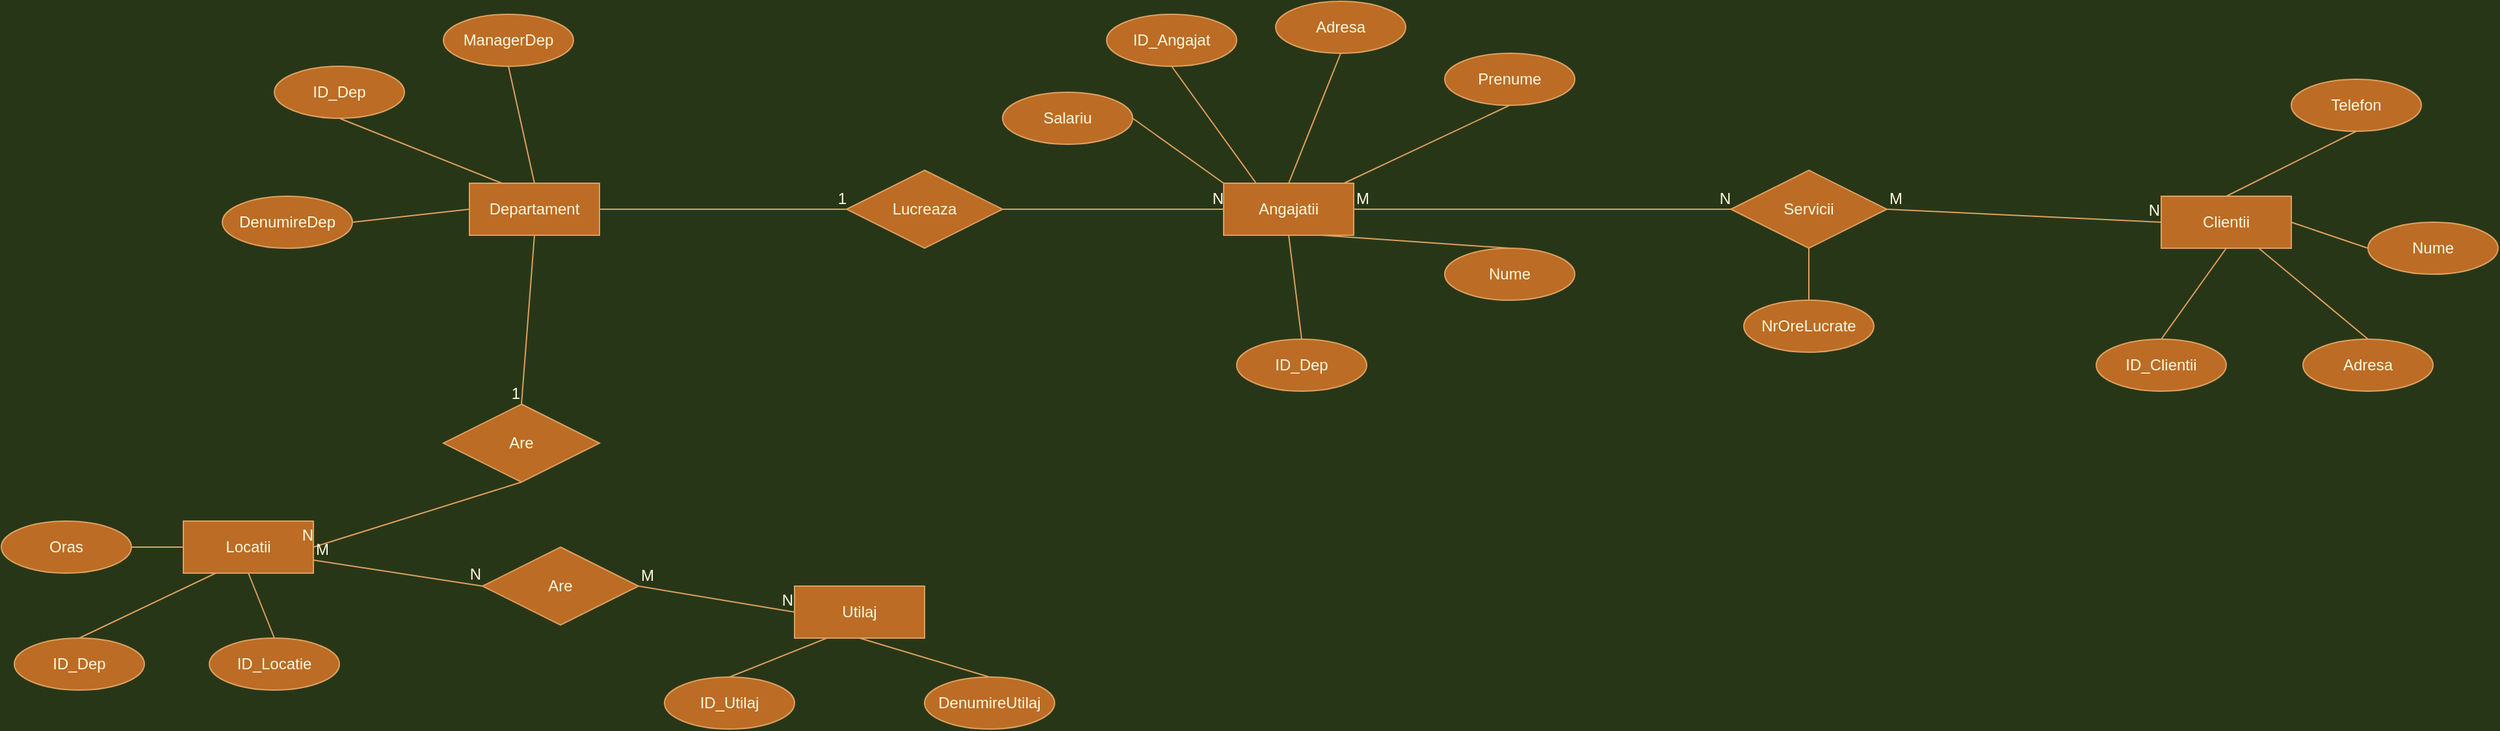 <mxfile version="16.3.0" type="device"><diagram id="1uXh0q4K7a6Oou_1YfMj" name="Page-1"><mxGraphModel dx="2903" dy="1158" grid="1" gridSize="10" guides="1" tooltips="1" connect="1" arrows="1" fold="1" page="1" pageScale="1" pageWidth="827" pageHeight="1169" background="#283618" math="0" shadow="0"><root><mxCell id="0"/><mxCell id="1" parent="0"/><mxCell id="eA9oNsc_dQt0zc4idcHk-2" value="Departament" style="whiteSpace=wrap;html=1;align=center;fillColor=#BC6C25;strokeColor=#DDA15E;fontColor=#FEFAE0;" parent="1" vertex="1"><mxGeometry x="-60" y="170" width="100" height="40" as="geometry"/></mxCell><mxCell id="eA9oNsc_dQt0zc4idcHk-3" value="ID_Dep" style="ellipse;whiteSpace=wrap;html=1;align=center;fillColor=#BC6C25;strokeColor=#DDA15E;fontColor=#FEFAE0;" parent="1" vertex="1"><mxGeometry x="-210" y="80" width="100" height="40" as="geometry"/></mxCell><mxCell id="eA9oNsc_dQt0zc4idcHk-4" value="ManagerDep" style="ellipse;whiteSpace=wrap;html=1;align=center;fillColor=#BC6C25;strokeColor=#DDA15E;fontColor=#FEFAE0;" parent="1" vertex="1"><mxGeometry x="-80" y="40" width="100" height="40" as="geometry"/></mxCell><mxCell id="eA9oNsc_dQt0zc4idcHk-5" value="DenumireDep" style="ellipse;whiteSpace=wrap;html=1;align=center;fillColor=#BC6C25;strokeColor=#DDA15E;fontColor=#FEFAE0;" parent="1" vertex="1"><mxGeometry x="-250" y="180" width="100" height="40" as="geometry"/></mxCell><mxCell id="eA9oNsc_dQt0zc4idcHk-7" value="Lucreaza" style="shape=rhombus;perimeter=rhombusPerimeter;whiteSpace=wrap;html=1;align=center;fillColor=#BC6C25;strokeColor=#DDA15E;fontColor=#FEFAE0;" parent="1" vertex="1"><mxGeometry x="230" y="160" width="120" height="60" as="geometry"/></mxCell><mxCell id="eA9oNsc_dQt0zc4idcHk-8" value="Angajatii" style="whiteSpace=wrap;html=1;align=center;fillColor=#BC6C25;strokeColor=#DDA15E;fontColor=#FEFAE0;" parent="1" vertex="1"><mxGeometry x="520" y="170" width="100" height="40" as="geometry"/></mxCell><mxCell id="amKgvb6wCxiyMdewsVkc-1" value="Nume" style="ellipse;whiteSpace=wrap;html=1;align=center;fillColor=#BC6C25;strokeColor=#DDA15E;fontColor=#FEFAE0;" parent="1" vertex="1"><mxGeometry x="690" y="220" width="100" height="40" as="geometry"/></mxCell><mxCell id="amKgvb6wCxiyMdewsVkc-2" value="Prenume" style="ellipse;whiteSpace=wrap;html=1;align=center;fillColor=#BC6C25;strokeColor=#DDA15E;fontColor=#FEFAE0;" parent="1" vertex="1"><mxGeometry x="690" y="70" width="100" height="40" as="geometry"/></mxCell><mxCell id="amKgvb6wCxiyMdewsVkc-3" value="ID_Angajat" style="ellipse;whiteSpace=wrap;html=1;align=center;fillColor=#BC6C25;strokeColor=#DDA15E;fontColor=#FEFAE0;" parent="1" vertex="1"><mxGeometry x="430" y="40" width="100" height="40" as="geometry"/></mxCell><mxCell id="amKgvb6wCxiyMdewsVkc-8" value="" style="endArrow=none;html=1;rounded=0;entryX=0.5;entryY=1;entryDx=0;entryDy=0;exitX=0.25;exitY=0;exitDx=0;exitDy=0;labelBackgroundColor=#283618;strokeColor=#DDA15E;fontColor=#FEFAE0;" parent="1" source="eA9oNsc_dQt0zc4idcHk-8" target="amKgvb6wCxiyMdewsVkc-3" edge="1"><mxGeometry width="50" height="50" relative="1" as="geometry"><mxPoint x="380" y="320" as="sourcePoint"/><mxPoint x="430" y="270" as="targetPoint"/></mxGeometry></mxCell><mxCell id="amKgvb6wCxiyMdewsVkc-10" value="" style="endArrow=none;html=1;rounded=0;entryX=0.5;entryY=0;entryDx=0;entryDy=0;exitX=0.75;exitY=1;exitDx=0;exitDy=0;labelBackgroundColor=#283618;strokeColor=#DDA15E;fontColor=#FEFAE0;" parent="1" source="eA9oNsc_dQt0zc4idcHk-8" target="amKgvb6wCxiyMdewsVkc-1" edge="1"><mxGeometry width="50" height="50" relative="1" as="geometry"><mxPoint x="380" y="320" as="sourcePoint"/><mxPoint x="430" y="270" as="targetPoint"/></mxGeometry></mxCell><mxCell id="amKgvb6wCxiyMdewsVkc-11" value="" style="endArrow=none;html=1;rounded=0;entryX=0.5;entryY=1;entryDx=0;entryDy=0;labelBackgroundColor=#283618;strokeColor=#DDA15E;fontColor=#FEFAE0;" parent="1" source="eA9oNsc_dQt0zc4idcHk-8" target="amKgvb6wCxiyMdewsVkc-2" edge="1"><mxGeometry width="50" height="50" relative="1" as="geometry"><mxPoint x="380" y="320" as="sourcePoint"/><mxPoint x="430" y="270" as="targetPoint"/></mxGeometry></mxCell><mxCell id="amKgvb6wCxiyMdewsVkc-12" value="" style="endArrow=none;html=1;rounded=0;exitX=0.5;exitY=1;exitDx=0;exitDy=0;entryX=0.25;entryY=0;entryDx=0;entryDy=0;labelBackgroundColor=#283618;strokeColor=#DDA15E;fontColor=#FEFAE0;" parent="1" source="eA9oNsc_dQt0zc4idcHk-3" target="eA9oNsc_dQt0zc4idcHk-2" edge="1"><mxGeometry width="50" height="50" relative="1" as="geometry"><mxPoint x="380" y="320" as="sourcePoint"/><mxPoint x="430" y="270" as="targetPoint"/></mxGeometry></mxCell><mxCell id="amKgvb6wCxiyMdewsVkc-13" value="" style="endArrow=none;html=1;rounded=0;exitX=0.5;exitY=1;exitDx=0;exitDy=0;entryX=0.5;entryY=0;entryDx=0;entryDy=0;labelBackgroundColor=#283618;strokeColor=#DDA15E;fontColor=#FEFAE0;" parent="1" source="eA9oNsc_dQt0zc4idcHk-4" target="eA9oNsc_dQt0zc4idcHk-2" edge="1"><mxGeometry width="50" height="50" relative="1" as="geometry"><mxPoint x="380" y="320" as="sourcePoint"/><mxPoint x="430" y="270" as="targetPoint"/></mxGeometry></mxCell><mxCell id="amKgvb6wCxiyMdewsVkc-14" value="" style="endArrow=none;html=1;rounded=0;exitX=1;exitY=0.5;exitDx=0;exitDy=0;entryX=0;entryY=0.5;entryDx=0;entryDy=0;labelBackgroundColor=#283618;strokeColor=#DDA15E;fontColor=#FEFAE0;" parent="1" source="eA9oNsc_dQt0zc4idcHk-5" target="eA9oNsc_dQt0zc4idcHk-2" edge="1"><mxGeometry width="50" height="50" relative="1" as="geometry"><mxPoint x="380" y="320" as="sourcePoint"/><mxPoint x="430" y="270" as="targetPoint"/></mxGeometry></mxCell><mxCell id="amKgvb6wCxiyMdewsVkc-20" value="Adresa" style="ellipse;whiteSpace=wrap;html=1;align=center;fillColor=#BC6C25;strokeColor=#DDA15E;fontColor=#FEFAE0;" parent="1" vertex="1"><mxGeometry x="560" y="30" width="100" height="40" as="geometry"/></mxCell><mxCell id="amKgvb6wCxiyMdewsVkc-21" value="" style="endArrow=none;html=1;rounded=0;entryX=0.5;entryY=1;entryDx=0;entryDy=0;exitX=0.5;exitY=0;exitDx=0;exitDy=0;labelBackgroundColor=#283618;strokeColor=#DDA15E;fontColor=#FEFAE0;" parent="1" source="eA9oNsc_dQt0zc4idcHk-8" target="amKgvb6wCxiyMdewsVkc-20" edge="1"><mxGeometry relative="1" as="geometry"><mxPoint x="330" y="300" as="sourcePoint"/><mxPoint x="490" y="300" as="targetPoint"/></mxGeometry></mxCell><mxCell id="amKgvb6wCxiyMdewsVkc-22" value="Salariu" style="ellipse;whiteSpace=wrap;html=1;align=center;fillColor=#BC6C25;strokeColor=#DDA15E;fontColor=#FEFAE0;" parent="1" vertex="1"><mxGeometry x="350" y="100" width="100" height="40" as="geometry"/></mxCell><mxCell id="amKgvb6wCxiyMdewsVkc-24" value="Are" style="shape=rhombus;perimeter=rhombusPerimeter;whiteSpace=wrap;html=1;align=center;fillColor=#BC6C25;strokeColor=#DDA15E;fontColor=#FEFAE0;" parent="1" vertex="1"><mxGeometry x="-80" y="340" width="120" height="60" as="geometry"/></mxCell><mxCell id="amKgvb6wCxiyMdewsVkc-27" value="Locatii" style="whiteSpace=wrap;html=1;align=center;fillColor=#BC6C25;strokeColor=#DDA15E;fontColor=#FEFAE0;" parent="1" vertex="1"><mxGeometry x="-280" y="430" width="100" height="40" as="geometry"/></mxCell><mxCell id="amKgvb6wCxiyMdewsVkc-30" value="ID_Dep" style="ellipse;whiteSpace=wrap;html=1;align=center;fillColor=#BC6C25;strokeColor=#DDA15E;fontColor=#FEFAE0;" parent="1" vertex="1"><mxGeometry x="-410" y="520" width="100" height="40" as="geometry"/></mxCell><mxCell id="amKgvb6wCxiyMdewsVkc-31" value="ID_Locatie" style="ellipse;whiteSpace=wrap;html=1;align=center;fillColor=#BC6C25;strokeColor=#DDA15E;fontColor=#FEFAE0;" parent="1" vertex="1"><mxGeometry x="-260" y="520" width="100" height="40" as="geometry"/></mxCell><mxCell id="amKgvb6wCxiyMdewsVkc-32" value="" style="endArrow=none;html=1;rounded=0;labelBackgroundColor=#283618;strokeColor=#DDA15E;fontColor=#FEFAE0;exitX=0.5;exitY=0;exitDx=0;exitDy=0;entryX=0.5;entryY=1;entryDx=0;entryDy=0;" parent="1" source="amKgvb6wCxiyMdewsVkc-31" target="amKgvb6wCxiyMdewsVkc-27" edge="1"><mxGeometry relative="1" as="geometry"><mxPoint x="140" y="350" as="sourcePoint"/><mxPoint x="300" y="350" as="targetPoint"/></mxGeometry></mxCell><mxCell id="amKgvb6wCxiyMdewsVkc-34" value="" style="endArrow=none;html=1;rounded=0;labelBackgroundColor=#283618;strokeColor=#DDA15E;fontColor=#FEFAE0;exitX=0.5;exitY=0;exitDx=0;exitDy=0;entryX=0.25;entryY=1;entryDx=0;entryDy=0;" parent="1" source="amKgvb6wCxiyMdewsVkc-30" target="amKgvb6wCxiyMdewsVkc-27" edge="1"><mxGeometry relative="1" as="geometry"><mxPoint x="140" y="350" as="sourcePoint"/><mxPoint x="300" y="350" as="targetPoint"/></mxGeometry></mxCell><mxCell id="amKgvb6wCxiyMdewsVkc-39" value="" style="endArrow=none;html=1;rounded=0;sketch=0;fontColor=#FEFAE0;strokeColor=#DDA15E;fillColor=#BC6C25;curved=0;exitX=0.5;exitY=1;exitDx=0;exitDy=0;entryX=1;entryY=0.5;entryDx=0;entryDy=0;" parent="1" source="amKgvb6wCxiyMdewsVkc-24" target="amKgvb6wCxiyMdewsVkc-27" edge="1"><mxGeometry relative="1" as="geometry"><mxPoint x="140" y="350" as="sourcePoint"/><mxPoint x="300" y="350" as="targetPoint"/></mxGeometry></mxCell><mxCell id="amKgvb6wCxiyMdewsVkc-40" value="N" style="resizable=0;html=1;align=right;verticalAlign=bottom;rounded=0;sketch=0;fontColor=#FEFAE0;strokeColor=#DDA15E;fillColor=#BC6C25;" parent="amKgvb6wCxiyMdewsVkc-39" connectable="0" vertex="1"><mxGeometry x="1" relative="1" as="geometry"/></mxCell><mxCell id="amKgvb6wCxiyMdewsVkc-41" value="" style="endArrow=none;html=1;rounded=0;sketch=0;fontColor=#FEFAE0;strokeColor=#DDA15E;fillColor=#BC6C25;curved=0;entryX=0.5;entryY=0;entryDx=0;entryDy=0;exitX=0.5;exitY=1;exitDx=0;exitDy=0;" parent="1" source="eA9oNsc_dQt0zc4idcHk-2" target="amKgvb6wCxiyMdewsVkc-24" edge="1"><mxGeometry relative="1" as="geometry"><mxPoint x="140" y="350" as="sourcePoint"/><mxPoint x="80" y="360" as="targetPoint"/></mxGeometry></mxCell><mxCell id="amKgvb6wCxiyMdewsVkc-42" value="1" style="resizable=0;html=1;align=right;verticalAlign=bottom;rounded=0;sketch=0;fontColor=#FEFAE0;strokeColor=#DDA15E;fillColor=#BC6C25;" parent="amKgvb6wCxiyMdewsVkc-41" connectable="0" vertex="1"><mxGeometry x="1" relative="1" as="geometry"/></mxCell><mxCell id="amKgvb6wCxiyMdewsVkc-46" value="" style="endArrow=none;html=1;rounded=0;sketch=0;fontColor=#FEFAE0;strokeColor=#DDA15E;fillColor=#BC6C25;curved=0;exitX=1;exitY=0.5;exitDx=0;exitDy=0;entryX=0;entryY=0.5;entryDx=0;entryDy=0;" parent="1" source="eA9oNsc_dQt0zc4idcHk-2" target="eA9oNsc_dQt0zc4idcHk-7" edge="1"><mxGeometry relative="1" as="geometry"><mxPoint x="140" y="350" as="sourcePoint"/><mxPoint x="300" y="350" as="targetPoint"/></mxGeometry></mxCell><mxCell id="amKgvb6wCxiyMdewsVkc-47" value="1" style="resizable=0;html=1;align=right;verticalAlign=bottom;rounded=0;sketch=0;fontColor=#FEFAE0;strokeColor=#DDA15E;fillColor=#BC6C25;" parent="amKgvb6wCxiyMdewsVkc-46" connectable="0" vertex="1"><mxGeometry x="1" relative="1" as="geometry"/></mxCell><mxCell id="amKgvb6wCxiyMdewsVkc-48" value="" style="endArrow=none;html=1;rounded=0;sketch=0;fontColor=#FEFAE0;strokeColor=#DDA15E;fillColor=#BC6C25;curved=0;exitX=1;exitY=0.5;exitDx=0;exitDy=0;entryX=0;entryY=0.5;entryDx=0;entryDy=0;" parent="1" source="eA9oNsc_dQt0zc4idcHk-7" target="eA9oNsc_dQt0zc4idcHk-8" edge="1"><mxGeometry relative="1" as="geometry"><mxPoint x="140" y="350" as="sourcePoint"/><mxPoint x="300" y="350" as="targetPoint"/></mxGeometry></mxCell><mxCell id="amKgvb6wCxiyMdewsVkc-49" value="N" style="resizable=0;html=1;align=right;verticalAlign=bottom;rounded=0;sketch=0;fontColor=#FEFAE0;strokeColor=#DDA15E;fillColor=#BC6C25;" parent="amKgvb6wCxiyMdewsVkc-48" connectable="0" vertex="1"><mxGeometry x="1" relative="1" as="geometry"/></mxCell><mxCell id="amKgvb6wCxiyMdewsVkc-50" value="" style="endArrow=none;html=1;rounded=0;sketch=0;fontColor=#FEFAE0;strokeColor=#DDA15E;fillColor=#BC6C25;curved=0;entryX=1;entryY=0.5;entryDx=0;entryDy=0;exitX=0;exitY=0;exitDx=0;exitDy=0;" parent="1" source="eA9oNsc_dQt0zc4idcHk-8" target="amKgvb6wCxiyMdewsVkc-22" edge="1"><mxGeometry relative="1" as="geometry"><mxPoint x="140" y="350" as="sourcePoint"/><mxPoint x="300" y="350" as="targetPoint"/></mxGeometry></mxCell><mxCell id="amKgvb6wCxiyMdewsVkc-62" value="Clientii" style="whiteSpace=wrap;html=1;align=center;rounded=0;sketch=0;fontColor=#FEFAE0;strokeColor=#DDA15E;fillColor=#BC6C25;" parent="1" vertex="1"><mxGeometry x="1241" y="180" width="100" height="40" as="geometry"/></mxCell><mxCell id="amKgvb6wCxiyMdewsVkc-63" value="Adresa" style="ellipse;whiteSpace=wrap;html=1;align=center;rounded=0;sketch=0;fontColor=#FEFAE0;strokeColor=#DDA15E;fillColor=#BC6C25;" parent="1" vertex="1"><mxGeometry x="1350" y="290" width="100" height="40" as="geometry"/></mxCell><mxCell id="amKgvb6wCxiyMdewsVkc-64" value="Nume" style="ellipse;whiteSpace=wrap;html=1;align=center;rounded=0;sketch=0;fontColor=#FEFAE0;strokeColor=#DDA15E;fillColor=#BC6C25;" parent="1" vertex="1"><mxGeometry x="1400" y="200" width="100" height="40" as="geometry"/></mxCell><mxCell id="amKgvb6wCxiyMdewsVkc-65" value="Telefon" style="ellipse;whiteSpace=wrap;html=1;align=center;rounded=0;sketch=0;fontColor=#FEFAE0;strokeColor=#DDA15E;fillColor=#BC6C25;" parent="1" vertex="1"><mxGeometry x="1341" y="90" width="100" height="40" as="geometry"/></mxCell><mxCell id="amKgvb6wCxiyMdewsVkc-66" value="ID_Dep" style="ellipse;whiteSpace=wrap;html=1;align=center;rounded=0;sketch=0;fontColor=#FEFAE0;strokeColor=#DDA15E;fillColor=#BC6C25;" parent="1" vertex="1"><mxGeometry x="530" y="290" width="100" height="40" as="geometry"/></mxCell><mxCell id="amKgvb6wCxiyMdewsVkc-67" value="" style="endArrow=none;html=1;rounded=0;sketch=0;fontColor=#FEFAE0;strokeColor=#DDA15E;fillColor=#BC6C25;curved=0;entryX=0.5;entryY=0;entryDx=0;entryDy=0;exitX=0.5;exitY=1;exitDx=0;exitDy=0;" parent="1" source="eA9oNsc_dQt0zc4idcHk-8" target="amKgvb6wCxiyMdewsVkc-66" edge="1"><mxGeometry relative="1" as="geometry"><mxPoint x="300" y="350" as="sourcePoint"/><mxPoint x="460" y="350" as="targetPoint"/></mxGeometry></mxCell><mxCell id="amKgvb6wCxiyMdewsVkc-72" value="ID_Clientii" style="ellipse;whiteSpace=wrap;html=1;align=center;rounded=0;sketch=0;fontColor=#FEFAE0;strokeColor=#DDA15E;fillColor=#BC6C25;" parent="1" vertex="1"><mxGeometry x="1191" y="290" width="100" height="40" as="geometry"/></mxCell><mxCell id="amKgvb6wCxiyMdewsVkc-73" value="" style="endArrow=none;html=1;rounded=0;sketch=0;fontColor=#FEFAE0;strokeColor=#DDA15E;fillColor=#BC6C25;curved=0;entryX=0.5;entryY=0;entryDx=0;entryDy=0;exitX=0.5;exitY=1;exitDx=0;exitDy=0;" parent="1" source="amKgvb6wCxiyMdewsVkc-62" target="amKgvb6wCxiyMdewsVkc-72" edge="1"><mxGeometry relative="1" as="geometry"><mxPoint x="890" y="350" as="sourcePoint"/><mxPoint x="1050" y="350" as="targetPoint"/></mxGeometry></mxCell><mxCell id="amKgvb6wCxiyMdewsVkc-74" value="Servicii" style="shape=rhombus;perimeter=rhombusPerimeter;whiteSpace=wrap;html=1;align=center;rounded=0;sketch=0;fontColor=#FEFAE0;strokeColor=#DDA15E;fillColor=#BC6C25;" parent="1" vertex="1"><mxGeometry x="910" y="160" width="120" height="60" as="geometry"/></mxCell><mxCell id="amKgvb6wCxiyMdewsVkc-75" value="" style="endArrow=none;html=1;rounded=0;sketch=0;fontColor=#FEFAE0;strokeColor=#DDA15E;fillColor=#BC6C25;curved=0;exitX=1;exitY=0.5;exitDx=0;exitDy=0;entryX=0;entryY=0.5;entryDx=0;entryDy=0;" parent="1" source="eA9oNsc_dQt0zc4idcHk-8" target="amKgvb6wCxiyMdewsVkc-74" edge="1"><mxGeometry relative="1" as="geometry"><mxPoint x="900" y="350" as="sourcePoint"/><mxPoint x="1060" y="350" as="targetPoint"/></mxGeometry></mxCell><mxCell id="amKgvb6wCxiyMdewsVkc-76" value="M" style="resizable=0;html=1;align=left;verticalAlign=bottom;rounded=0;sketch=0;fontColor=#FEFAE0;strokeColor=#DDA15E;fillColor=#BC6C25;" parent="amKgvb6wCxiyMdewsVkc-75" connectable="0" vertex="1"><mxGeometry x="-1" relative="1" as="geometry"/></mxCell><mxCell id="amKgvb6wCxiyMdewsVkc-77" value="N" style="resizable=0;html=1;align=right;verticalAlign=bottom;rounded=0;sketch=0;fontColor=#FEFAE0;strokeColor=#DDA15E;fillColor=#BC6C25;" parent="amKgvb6wCxiyMdewsVkc-75" connectable="0" vertex="1"><mxGeometry x="1" relative="1" as="geometry"/></mxCell><mxCell id="amKgvb6wCxiyMdewsVkc-78" value="" style="endArrow=none;html=1;rounded=0;sketch=0;fontColor=#FEFAE0;strokeColor=#DDA15E;fillColor=#BC6C25;curved=0;exitX=1;exitY=0.5;exitDx=0;exitDy=0;entryX=0;entryY=0.5;entryDx=0;entryDy=0;" parent="1" source="amKgvb6wCxiyMdewsVkc-74" target="amKgvb6wCxiyMdewsVkc-62" edge="1"><mxGeometry relative="1" as="geometry"><mxPoint x="900" y="350" as="sourcePoint"/><mxPoint x="1060" y="350" as="targetPoint"/></mxGeometry></mxCell><mxCell id="amKgvb6wCxiyMdewsVkc-79" value="M" style="resizable=0;html=1;align=left;verticalAlign=bottom;rounded=0;sketch=0;fontColor=#FEFAE0;strokeColor=#DDA15E;fillColor=#BC6C25;" parent="amKgvb6wCxiyMdewsVkc-78" connectable="0" vertex="1"><mxGeometry x="-1" relative="1" as="geometry"/></mxCell><mxCell id="amKgvb6wCxiyMdewsVkc-80" value="N" style="resizable=0;html=1;align=right;verticalAlign=bottom;rounded=0;sketch=0;fontColor=#FEFAE0;strokeColor=#DDA15E;fillColor=#BC6C25;" parent="amKgvb6wCxiyMdewsVkc-78" connectable="0" vertex="1"><mxGeometry x="1" relative="1" as="geometry"/></mxCell><mxCell id="amKgvb6wCxiyMdewsVkc-81" value="" style="endArrow=none;html=1;rounded=0;sketch=0;fontColor=#FEFAE0;strokeColor=#DDA15E;fillColor=#BC6C25;curved=0;entryX=0.5;entryY=0;entryDx=0;entryDy=0;exitX=0.75;exitY=1;exitDx=0;exitDy=0;" parent="1" source="amKgvb6wCxiyMdewsVkc-62" target="amKgvb6wCxiyMdewsVkc-63" edge="1"><mxGeometry relative="1" as="geometry"><mxPoint x="690" y="350" as="sourcePoint"/><mxPoint x="850" y="350" as="targetPoint"/></mxGeometry></mxCell><mxCell id="amKgvb6wCxiyMdewsVkc-82" value="" style="endArrow=none;html=1;rounded=0;sketch=0;fontColor=#FEFAE0;strokeColor=#DDA15E;fillColor=#BC6C25;curved=0;entryX=0;entryY=0.5;entryDx=0;entryDy=0;exitX=1;exitY=0.5;exitDx=0;exitDy=0;" parent="1" source="amKgvb6wCxiyMdewsVkc-62" target="amKgvb6wCxiyMdewsVkc-64" edge="1"><mxGeometry relative="1" as="geometry"><mxPoint x="690" y="350" as="sourcePoint"/><mxPoint x="850" y="350" as="targetPoint"/></mxGeometry></mxCell><mxCell id="amKgvb6wCxiyMdewsVkc-84" value="" style="endArrow=none;html=1;rounded=0;sketch=0;fontColor=#FEFAE0;strokeColor=#DDA15E;fillColor=#BC6C25;curved=0;entryX=0.5;entryY=1;entryDx=0;entryDy=0;exitX=0.5;exitY=0;exitDx=0;exitDy=0;" parent="1" source="amKgvb6wCxiyMdewsVkc-62" target="amKgvb6wCxiyMdewsVkc-65" edge="1"><mxGeometry relative="1" as="geometry"><mxPoint x="710" y="350" as="sourcePoint"/><mxPoint x="870" y="350" as="targetPoint"/></mxGeometry></mxCell><mxCell id="amKgvb6wCxiyMdewsVkc-85" value="Utilaj" style="whiteSpace=wrap;html=1;align=center;rounded=0;sketch=0;fontColor=#FEFAE0;strokeColor=#DDA15E;fillColor=#BC6C25;" parent="1" vertex="1"><mxGeometry x="190" y="480" width="100" height="40" as="geometry"/></mxCell><mxCell id="amKgvb6wCxiyMdewsVkc-86" value="ID_Utilaj" style="ellipse;whiteSpace=wrap;html=1;align=center;rounded=0;sketch=0;fontColor=#FEFAE0;strokeColor=#DDA15E;fillColor=#BC6C25;" parent="1" vertex="1"><mxGeometry x="90" y="550" width="100" height="40" as="geometry"/></mxCell><mxCell id="amKgvb6wCxiyMdewsVkc-87" value="DenumireUtilaj" style="ellipse;whiteSpace=wrap;html=1;align=center;rounded=0;sketch=0;fontColor=#FEFAE0;strokeColor=#DDA15E;fillColor=#BC6C25;" parent="1" vertex="1"><mxGeometry x="290" y="550" width="100" height="40" as="geometry"/></mxCell><mxCell id="amKgvb6wCxiyMdewsVkc-88" value="Are" style="shape=rhombus;perimeter=rhombusPerimeter;whiteSpace=wrap;html=1;align=center;rounded=0;sketch=0;fontColor=#FEFAE0;strokeColor=#DDA15E;fillColor=#BC6C25;" parent="1" vertex="1"><mxGeometry x="-50" y="450" width="120" height="60" as="geometry"/></mxCell><mxCell id="amKgvb6wCxiyMdewsVkc-89" value="" style="endArrow=none;html=1;rounded=0;sketch=0;fontColor=#FEFAE0;strokeColor=#DDA15E;fillColor=#BC6C25;curved=0;exitX=1;exitY=0.75;exitDx=0;exitDy=0;entryX=0;entryY=0.5;entryDx=0;entryDy=0;" parent="1" source="amKgvb6wCxiyMdewsVkc-27" target="amKgvb6wCxiyMdewsVkc-88" edge="1"><mxGeometry relative="1" as="geometry"><mxPoint x="-110" y="350" as="sourcePoint"/><mxPoint x="50" y="350" as="targetPoint"/></mxGeometry></mxCell><mxCell id="amKgvb6wCxiyMdewsVkc-90" value="M" style="resizable=0;html=1;align=left;verticalAlign=bottom;rounded=0;sketch=0;fontColor=#FEFAE0;strokeColor=#DDA15E;fillColor=#BC6C25;" parent="amKgvb6wCxiyMdewsVkc-89" connectable="0" vertex="1"><mxGeometry x="-1" relative="1" as="geometry"/></mxCell><mxCell id="amKgvb6wCxiyMdewsVkc-91" value="N" style="resizable=0;html=1;align=right;verticalAlign=bottom;rounded=0;sketch=0;fontColor=#FEFAE0;strokeColor=#DDA15E;fillColor=#BC6C25;" parent="amKgvb6wCxiyMdewsVkc-89" connectable="0" vertex="1"><mxGeometry x="1" relative="1" as="geometry"/></mxCell><mxCell id="amKgvb6wCxiyMdewsVkc-92" value="" style="endArrow=none;html=1;rounded=0;sketch=0;fontColor=#FEFAE0;strokeColor=#DDA15E;fillColor=#BC6C25;curved=0;exitX=1;exitY=0.5;exitDx=0;exitDy=0;entryX=0;entryY=0.5;entryDx=0;entryDy=0;" parent="1" source="amKgvb6wCxiyMdewsVkc-88" target="amKgvb6wCxiyMdewsVkc-85" edge="1"><mxGeometry relative="1" as="geometry"><mxPoint x="-110" y="350" as="sourcePoint"/><mxPoint x="50" y="350" as="targetPoint"/></mxGeometry></mxCell><mxCell id="amKgvb6wCxiyMdewsVkc-93" value="M" style="resizable=0;html=1;align=left;verticalAlign=bottom;rounded=0;sketch=0;fontColor=#FEFAE0;strokeColor=#DDA15E;fillColor=#BC6C25;" parent="amKgvb6wCxiyMdewsVkc-92" connectable="0" vertex="1"><mxGeometry x="-1" relative="1" as="geometry"/></mxCell><mxCell id="amKgvb6wCxiyMdewsVkc-94" value="N" style="resizable=0;html=1;align=right;verticalAlign=bottom;rounded=0;sketch=0;fontColor=#FEFAE0;strokeColor=#DDA15E;fillColor=#BC6C25;" parent="amKgvb6wCxiyMdewsVkc-92" connectable="0" vertex="1"><mxGeometry x="1" relative="1" as="geometry"/></mxCell><mxCell id="amKgvb6wCxiyMdewsVkc-95" value="" style="endArrow=none;html=1;rounded=0;sketch=0;fontColor=#FEFAE0;strokeColor=#DDA15E;fillColor=#BC6C25;curved=0;entryX=0.5;entryY=0;entryDx=0;entryDy=0;exitX=0.25;exitY=1;exitDx=0;exitDy=0;" parent="1" source="amKgvb6wCxiyMdewsVkc-85" target="amKgvb6wCxiyMdewsVkc-86" edge="1"><mxGeometry relative="1" as="geometry"><mxPoint x="-110" y="350" as="sourcePoint"/><mxPoint x="50" y="350" as="targetPoint"/></mxGeometry></mxCell><mxCell id="amKgvb6wCxiyMdewsVkc-96" value="" style="endArrow=none;html=1;rounded=0;sketch=0;fontColor=#FEFAE0;strokeColor=#DDA15E;fillColor=#BC6C25;curved=0;entryX=0.5;entryY=0;entryDx=0;entryDy=0;exitX=0.5;exitY=1;exitDx=0;exitDy=0;" parent="1" source="amKgvb6wCxiyMdewsVkc-85" target="amKgvb6wCxiyMdewsVkc-87" edge="1"><mxGeometry relative="1" as="geometry"><mxPoint x="-110" y="350" as="sourcePoint"/><mxPoint x="50" y="350" as="targetPoint"/></mxGeometry></mxCell><mxCell id="lPQ7tZB1gf3naU52jDI3-2" value="Oras" style="ellipse;whiteSpace=wrap;html=1;align=center;fillColor=#BC6C25;strokeColor=#DDA15E;fontColor=#FEFAE0;" vertex="1" parent="1"><mxGeometry x="-420" y="430" width="100" height="40" as="geometry"/></mxCell><mxCell id="lPQ7tZB1gf3naU52jDI3-8" value="" style="endArrow=none;html=1;rounded=0;labelBackgroundColor=#283618;strokeColor=#DDA15E;fontColor=#FEFAE0;exitX=1;exitY=0.5;exitDx=0;exitDy=0;entryX=0;entryY=0.5;entryDx=0;entryDy=0;" edge="1" parent="1" source="lPQ7tZB1gf3naU52jDI3-2" target="amKgvb6wCxiyMdewsVkc-27"><mxGeometry relative="1" as="geometry"><mxPoint x="-350" y="530" as="sourcePoint"/><mxPoint x="-290" y="470" as="targetPoint"/></mxGeometry></mxCell><mxCell id="lPQ7tZB1gf3naU52jDI3-10" value="NrOreLucrate" style="ellipse;whiteSpace=wrap;html=1;align=center;rounded=0;sketch=0;fontColor=#FEFAE0;strokeColor=#DDA15E;fillColor=#BC6C25;" vertex="1" parent="1"><mxGeometry x="920" y="260" width="100" height="40" as="geometry"/></mxCell><mxCell id="lPQ7tZB1gf3naU52jDI3-15" value="" style="endArrow=none;html=1;rounded=0;sketch=0;fontColor=#FEFAE0;strokeColor=#DDA15E;fillColor=#BC6C25;curved=0;entryX=0.5;entryY=1;entryDx=0;entryDy=0;exitX=0.5;exitY=0;exitDx=0;exitDy=0;" edge="1" parent="1" source="lPQ7tZB1gf3naU52jDI3-10" target="amKgvb6wCxiyMdewsVkc-74"><mxGeometry relative="1" as="geometry"><mxPoint x="1301" y="230" as="sourcePoint"/><mxPoint x="1251" y="300" as="targetPoint"/></mxGeometry></mxCell></root></mxGraphModel></diagram></mxfile>